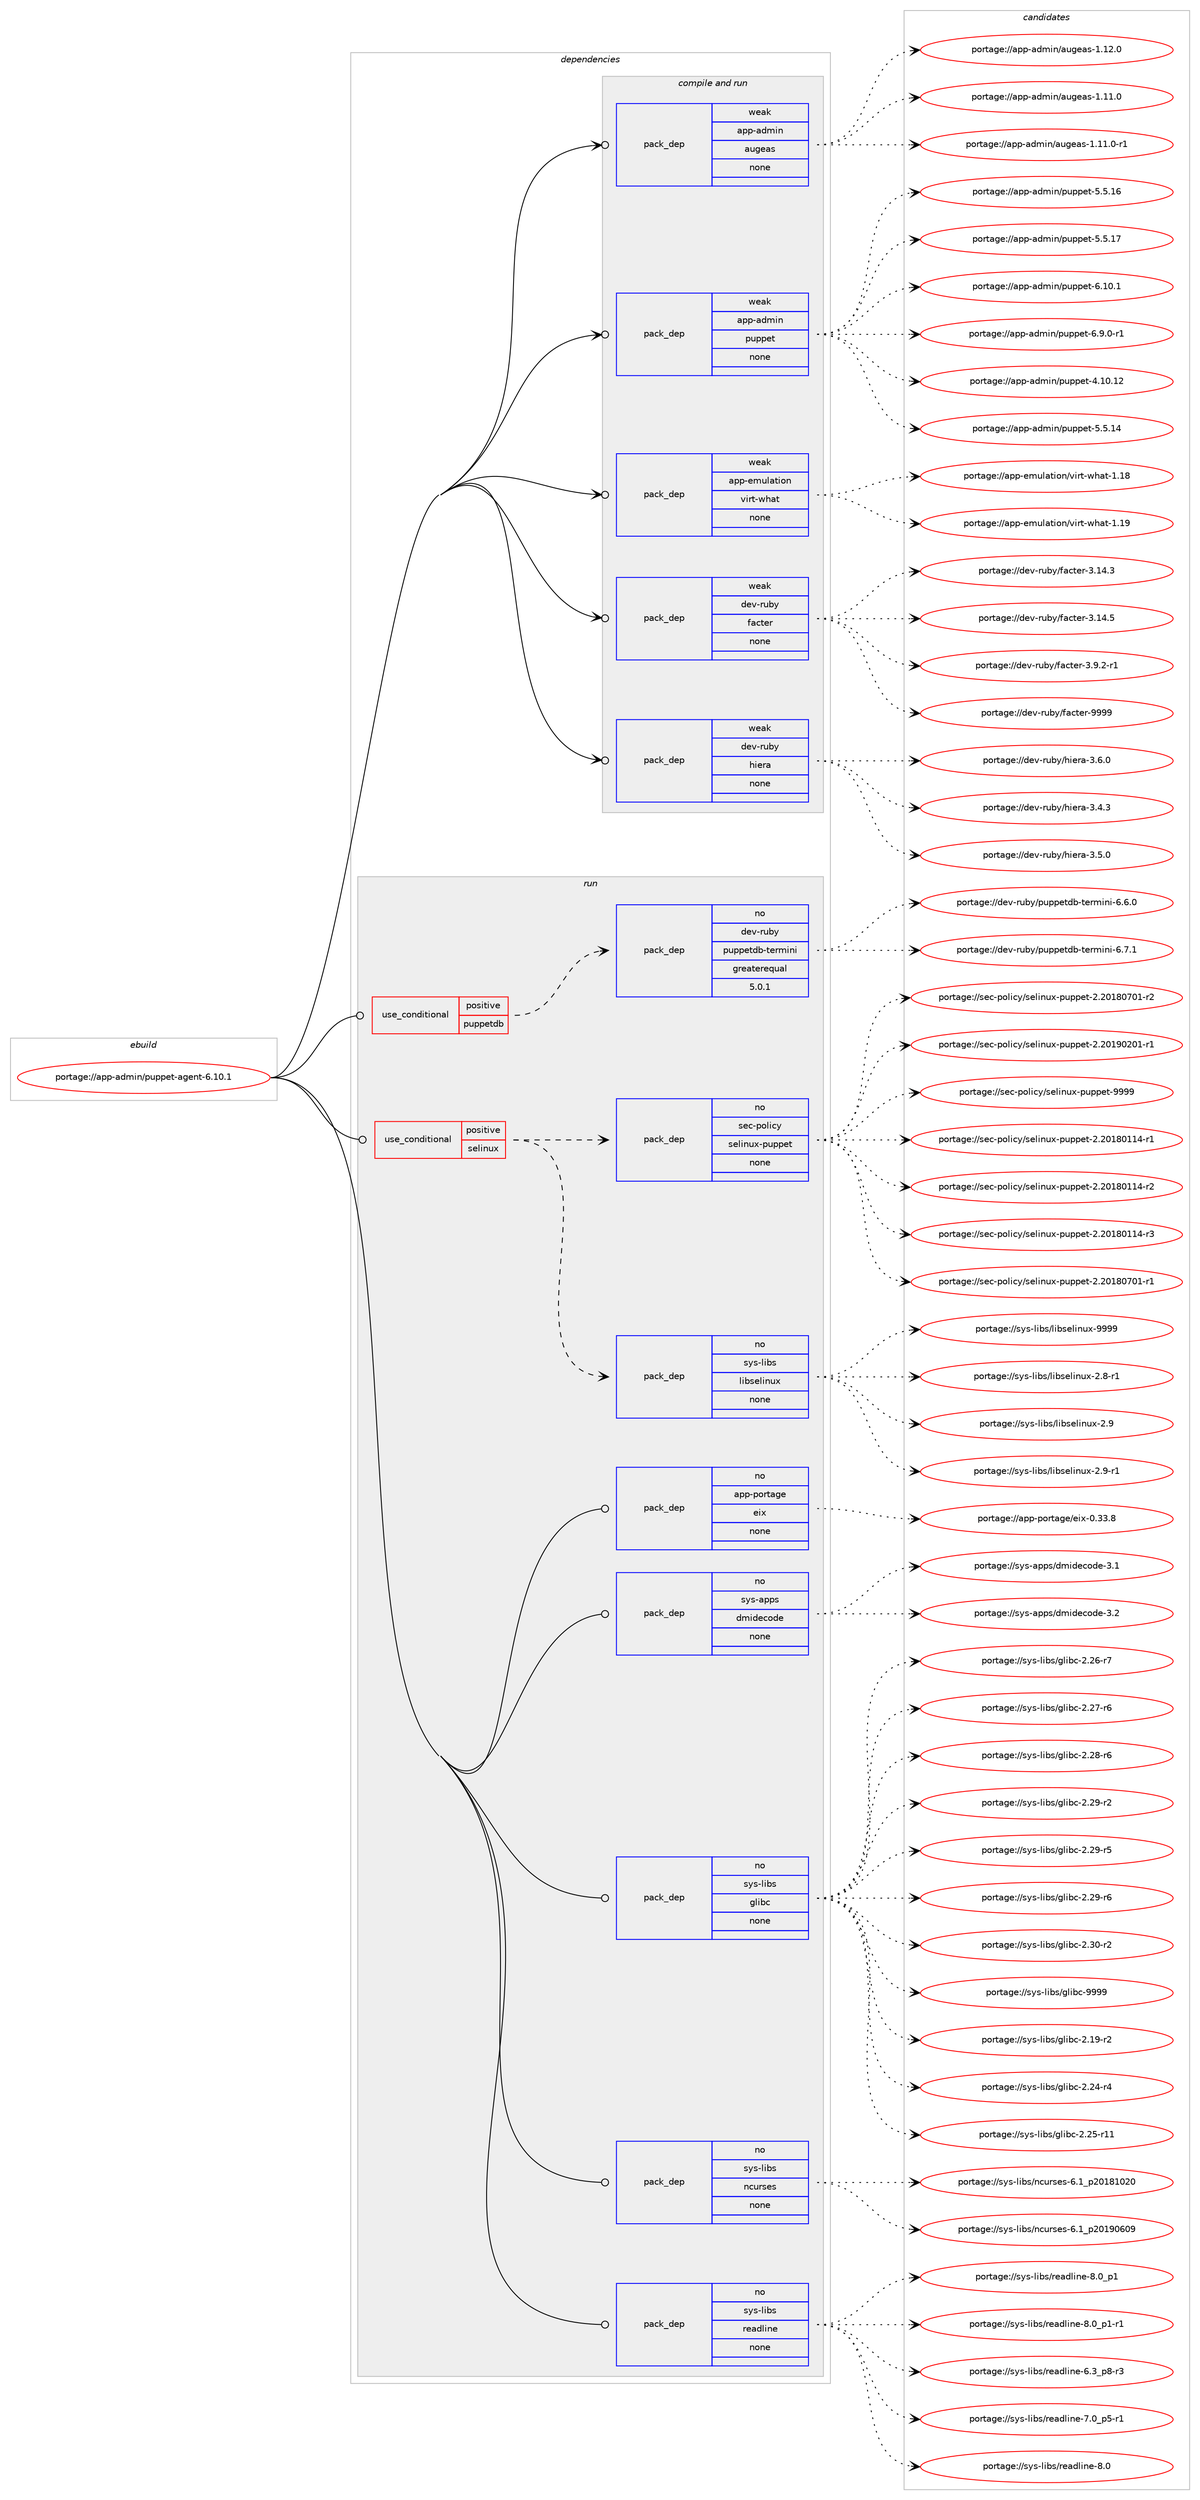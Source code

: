 digraph prolog {

# *************
# Graph options
# *************

newrank=true;
concentrate=true;
compound=true;
graph [rankdir=LR,fontname=Helvetica,fontsize=10,ranksep=1.5];#, ranksep=2.5, nodesep=0.2];
edge  [arrowhead=vee];
node  [fontname=Helvetica,fontsize=10];

# **********
# The ebuild
# **********

subgraph cluster_leftcol {
color=gray;
label=<<i>ebuild</i>>;
id [label="portage://app-admin/puppet-agent-6.10.1", color=red, width=4, href="../app-admin/puppet-agent-6.10.1.svg"];
}

# ****************
# The dependencies
# ****************

subgraph cluster_midcol {
color=gray;
label=<<i>dependencies</i>>;
subgraph cluster_compile {
fillcolor="#eeeeee";
style=filled;
label=<<i>compile</i>>;
}
subgraph cluster_compileandrun {
fillcolor="#eeeeee";
style=filled;
label=<<i>compile and run</i>>;
subgraph pack3718 {
dependency4948 [label=<<TABLE BORDER="0" CELLBORDER="1" CELLSPACING="0" CELLPADDING="4" WIDTH="220"><TR><TD ROWSPAN="6" CELLPADDING="30">pack_dep</TD></TR><TR><TD WIDTH="110">weak</TD></TR><TR><TD>app-admin</TD></TR><TR><TD>augeas</TD></TR><TR><TD>none</TD></TR><TR><TD></TD></TR></TABLE>>, shape=none, color=blue];
}
id:e -> dependency4948:w [weight=20,style="solid",arrowhead="odotvee"];
subgraph pack3719 {
dependency4949 [label=<<TABLE BORDER="0" CELLBORDER="1" CELLSPACING="0" CELLPADDING="4" WIDTH="220"><TR><TD ROWSPAN="6" CELLPADDING="30">pack_dep</TD></TR><TR><TD WIDTH="110">weak</TD></TR><TR><TD>app-admin</TD></TR><TR><TD>puppet</TD></TR><TR><TD>none</TD></TR><TR><TD></TD></TR></TABLE>>, shape=none, color=blue];
}
id:e -> dependency4949:w [weight=20,style="solid",arrowhead="odotvee"];
subgraph pack3720 {
dependency4950 [label=<<TABLE BORDER="0" CELLBORDER="1" CELLSPACING="0" CELLPADDING="4" WIDTH="220"><TR><TD ROWSPAN="6" CELLPADDING="30">pack_dep</TD></TR><TR><TD WIDTH="110">weak</TD></TR><TR><TD>app-emulation</TD></TR><TR><TD>virt-what</TD></TR><TR><TD>none</TD></TR><TR><TD></TD></TR></TABLE>>, shape=none, color=blue];
}
id:e -> dependency4950:w [weight=20,style="solid",arrowhead="odotvee"];
subgraph pack3721 {
dependency4951 [label=<<TABLE BORDER="0" CELLBORDER="1" CELLSPACING="0" CELLPADDING="4" WIDTH="220"><TR><TD ROWSPAN="6" CELLPADDING="30">pack_dep</TD></TR><TR><TD WIDTH="110">weak</TD></TR><TR><TD>dev-ruby</TD></TR><TR><TD>facter</TD></TR><TR><TD>none</TD></TR><TR><TD></TD></TR></TABLE>>, shape=none, color=blue];
}
id:e -> dependency4951:w [weight=20,style="solid",arrowhead="odotvee"];
subgraph pack3722 {
dependency4952 [label=<<TABLE BORDER="0" CELLBORDER="1" CELLSPACING="0" CELLPADDING="4" WIDTH="220"><TR><TD ROWSPAN="6" CELLPADDING="30">pack_dep</TD></TR><TR><TD WIDTH="110">weak</TD></TR><TR><TD>dev-ruby</TD></TR><TR><TD>hiera</TD></TR><TR><TD>none</TD></TR><TR><TD></TD></TR></TABLE>>, shape=none, color=blue];
}
id:e -> dependency4952:w [weight=20,style="solid",arrowhead="odotvee"];
}
subgraph cluster_run {
fillcolor="#eeeeee";
style=filled;
label=<<i>run</i>>;
subgraph cond1143 {
dependency4953 [label=<<TABLE BORDER="0" CELLBORDER="1" CELLSPACING="0" CELLPADDING="4"><TR><TD ROWSPAN="3" CELLPADDING="10">use_conditional</TD></TR><TR><TD>positive</TD></TR><TR><TD>puppetdb</TD></TR></TABLE>>, shape=none, color=red];
subgraph pack3723 {
dependency4954 [label=<<TABLE BORDER="0" CELLBORDER="1" CELLSPACING="0" CELLPADDING="4" WIDTH="220"><TR><TD ROWSPAN="6" CELLPADDING="30">pack_dep</TD></TR><TR><TD WIDTH="110">no</TD></TR><TR><TD>dev-ruby</TD></TR><TR><TD>puppetdb-termini</TD></TR><TR><TD>greaterequal</TD></TR><TR><TD>5.0.1</TD></TR></TABLE>>, shape=none, color=blue];
}
dependency4953:e -> dependency4954:w [weight=20,style="dashed",arrowhead="vee"];
}
id:e -> dependency4953:w [weight=20,style="solid",arrowhead="odot"];
subgraph cond1144 {
dependency4955 [label=<<TABLE BORDER="0" CELLBORDER="1" CELLSPACING="0" CELLPADDING="4"><TR><TD ROWSPAN="3" CELLPADDING="10">use_conditional</TD></TR><TR><TD>positive</TD></TR><TR><TD>selinux</TD></TR></TABLE>>, shape=none, color=red];
subgraph pack3724 {
dependency4956 [label=<<TABLE BORDER="0" CELLBORDER="1" CELLSPACING="0" CELLPADDING="4" WIDTH="220"><TR><TD ROWSPAN="6" CELLPADDING="30">pack_dep</TD></TR><TR><TD WIDTH="110">no</TD></TR><TR><TD>sys-libs</TD></TR><TR><TD>libselinux</TD></TR><TR><TD>none</TD></TR><TR><TD></TD></TR></TABLE>>, shape=none, color=blue];
}
dependency4955:e -> dependency4956:w [weight=20,style="dashed",arrowhead="vee"];
subgraph pack3725 {
dependency4957 [label=<<TABLE BORDER="0" CELLBORDER="1" CELLSPACING="0" CELLPADDING="4" WIDTH="220"><TR><TD ROWSPAN="6" CELLPADDING="30">pack_dep</TD></TR><TR><TD WIDTH="110">no</TD></TR><TR><TD>sec-policy</TD></TR><TR><TD>selinux-puppet</TD></TR><TR><TD>none</TD></TR><TR><TD></TD></TR></TABLE>>, shape=none, color=blue];
}
dependency4955:e -> dependency4957:w [weight=20,style="dashed",arrowhead="vee"];
}
id:e -> dependency4955:w [weight=20,style="solid",arrowhead="odot"];
subgraph pack3726 {
dependency4958 [label=<<TABLE BORDER="0" CELLBORDER="1" CELLSPACING="0" CELLPADDING="4" WIDTH="220"><TR><TD ROWSPAN="6" CELLPADDING="30">pack_dep</TD></TR><TR><TD WIDTH="110">no</TD></TR><TR><TD>app-portage</TD></TR><TR><TD>eix</TD></TR><TR><TD>none</TD></TR><TR><TD></TD></TR></TABLE>>, shape=none, color=blue];
}
id:e -> dependency4958:w [weight=20,style="solid",arrowhead="odot"];
subgraph pack3727 {
dependency4959 [label=<<TABLE BORDER="0" CELLBORDER="1" CELLSPACING="0" CELLPADDING="4" WIDTH="220"><TR><TD ROWSPAN="6" CELLPADDING="30">pack_dep</TD></TR><TR><TD WIDTH="110">no</TD></TR><TR><TD>sys-apps</TD></TR><TR><TD>dmidecode</TD></TR><TR><TD>none</TD></TR><TR><TD></TD></TR></TABLE>>, shape=none, color=blue];
}
id:e -> dependency4959:w [weight=20,style="solid",arrowhead="odot"];
subgraph pack3728 {
dependency4960 [label=<<TABLE BORDER="0" CELLBORDER="1" CELLSPACING="0" CELLPADDING="4" WIDTH="220"><TR><TD ROWSPAN="6" CELLPADDING="30">pack_dep</TD></TR><TR><TD WIDTH="110">no</TD></TR><TR><TD>sys-libs</TD></TR><TR><TD>glibc</TD></TR><TR><TD>none</TD></TR><TR><TD></TD></TR></TABLE>>, shape=none, color=blue];
}
id:e -> dependency4960:w [weight=20,style="solid",arrowhead="odot"];
subgraph pack3729 {
dependency4961 [label=<<TABLE BORDER="0" CELLBORDER="1" CELLSPACING="0" CELLPADDING="4" WIDTH="220"><TR><TD ROWSPAN="6" CELLPADDING="30">pack_dep</TD></TR><TR><TD WIDTH="110">no</TD></TR><TR><TD>sys-libs</TD></TR><TR><TD>ncurses</TD></TR><TR><TD>none</TD></TR><TR><TD></TD></TR></TABLE>>, shape=none, color=blue];
}
id:e -> dependency4961:w [weight=20,style="solid",arrowhead="odot"];
subgraph pack3730 {
dependency4962 [label=<<TABLE BORDER="0" CELLBORDER="1" CELLSPACING="0" CELLPADDING="4" WIDTH="220"><TR><TD ROWSPAN="6" CELLPADDING="30">pack_dep</TD></TR><TR><TD WIDTH="110">no</TD></TR><TR><TD>sys-libs</TD></TR><TR><TD>readline</TD></TR><TR><TD>none</TD></TR><TR><TD></TD></TR></TABLE>>, shape=none, color=blue];
}
id:e -> dependency4962:w [weight=20,style="solid",arrowhead="odot"];
}
}

# **************
# The candidates
# **************

subgraph cluster_choices {
rank=same;
color=gray;
label=<<i>candidates</i>>;

subgraph choice3718 {
color=black;
nodesep=1;
choiceportage97112112459710010910511047971171031019711545494649494648 [label="portage://app-admin/augeas-1.11.0", color=red, width=4,href="../app-admin/augeas-1.11.0.svg"];
choiceportage971121124597100109105110479711710310197115454946494946484511449 [label="portage://app-admin/augeas-1.11.0-r1", color=red, width=4,href="../app-admin/augeas-1.11.0-r1.svg"];
choiceportage97112112459710010910511047971171031019711545494649504648 [label="portage://app-admin/augeas-1.12.0", color=red, width=4,href="../app-admin/augeas-1.12.0.svg"];
dependency4948:e -> choiceportage97112112459710010910511047971171031019711545494649494648:w [style=dotted,weight="100"];
dependency4948:e -> choiceportage971121124597100109105110479711710310197115454946494946484511449:w [style=dotted,weight="100"];
dependency4948:e -> choiceportage97112112459710010910511047971171031019711545494649504648:w [style=dotted,weight="100"];
}
subgraph choice3719 {
color=black;
nodesep=1;
choiceportage971121124597100109105110471121171121121011164552464948464950 [label="portage://app-admin/puppet-4.10.12", color=red, width=4,href="../app-admin/puppet-4.10.12.svg"];
choiceportage9711211245971001091051104711211711211210111645534653464952 [label="portage://app-admin/puppet-5.5.14", color=red, width=4,href="../app-admin/puppet-5.5.14.svg"];
choiceportage9711211245971001091051104711211711211210111645534653464954 [label="portage://app-admin/puppet-5.5.16", color=red, width=4,href="../app-admin/puppet-5.5.16.svg"];
choiceportage9711211245971001091051104711211711211210111645534653464955 [label="portage://app-admin/puppet-5.5.17", color=red, width=4,href="../app-admin/puppet-5.5.17.svg"];
choiceportage9711211245971001091051104711211711211210111645544649484649 [label="portage://app-admin/puppet-6.10.1", color=red, width=4,href="../app-admin/puppet-6.10.1.svg"];
choiceportage971121124597100109105110471121171121121011164554465746484511449 [label="portage://app-admin/puppet-6.9.0-r1", color=red, width=4,href="../app-admin/puppet-6.9.0-r1.svg"];
dependency4949:e -> choiceportage971121124597100109105110471121171121121011164552464948464950:w [style=dotted,weight="100"];
dependency4949:e -> choiceportage9711211245971001091051104711211711211210111645534653464952:w [style=dotted,weight="100"];
dependency4949:e -> choiceportage9711211245971001091051104711211711211210111645534653464954:w [style=dotted,weight="100"];
dependency4949:e -> choiceportage9711211245971001091051104711211711211210111645534653464955:w [style=dotted,weight="100"];
dependency4949:e -> choiceportage9711211245971001091051104711211711211210111645544649484649:w [style=dotted,weight="100"];
dependency4949:e -> choiceportage971121124597100109105110471121171121121011164554465746484511449:w [style=dotted,weight="100"];
}
subgraph choice3720 {
color=black;
nodesep=1;
choiceportage9711211245101109117108971161051111104711810511411645119104971164549464956 [label="portage://app-emulation/virt-what-1.18", color=red, width=4,href="../app-emulation/virt-what-1.18.svg"];
choiceportage9711211245101109117108971161051111104711810511411645119104971164549464957 [label="portage://app-emulation/virt-what-1.19", color=red, width=4,href="../app-emulation/virt-what-1.19.svg"];
dependency4950:e -> choiceportage9711211245101109117108971161051111104711810511411645119104971164549464956:w [style=dotted,weight="100"];
dependency4950:e -> choiceportage9711211245101109117108971161051111104711810511411645119104971164549464957:w [style=dotted,weight="100"];
}
subgraph choice3721 {
color=black;
nodesep=1;
choiceportage100101118451141179812147102979911610111445514649524651 [label="portage://dev-ruby/facter-3.14.3", color=red, width=4,href="../dev-ruby/facter-3.14.3.svg"];
choiceportage100101118451141179812147102979911610111445514649524653 [label="portage://dev-ruby/facter-3.14.5", color=red, width=4,href="../dev-ruby/facter-3.14.5.svg"];
choiceportage10010111845114117981214710297991161011144551465746504511449 [label="portage://dev-ruby/facter-3.9.2-r1", color=red, width=4,href="../dev-ruby/facter-3.9.2-r1.svg"];
choiceportage10010111845114117981214710297991161011144557575757 [label="portage://dev-ruby/facter-9999", color=red, width=4,href="../dev-ruby/facter-9999.svg"];
dependency4951:e -> choiceportage100101118451141179812147102979911610111445514649524651:w [style=dotted,weight="100"];
dependency4951:e -> choiceportage100101118451141179812147102979911610111445514649524653:w [style=dotted,weight="100"];
dependency4951:e -> choiceportage10010111845114117981214710297991161011144551465746504511449:w [style=dotted,weight="100"];
dependency4951:e -> choiceportage10010111845114117981214710297991161011144557575757:w [style=dotted,weight="100"];
}
subgraph choice3722 {
color=black;
nodesep=1;
choiceportage10010111845114117981214710410510111497455146524651 [label="portage://dev-ruby/hiera-3.4.3", color=red, width=4,href="../dev-ruby/hiera-3.4.3.svg"];
choiceportage10010111845114117981214710410510111497455146534648 [label="portage://dev-ruby/hiera-3.5.0", color=red, width=4,href="../dev-ruby/hiera-3.5.0.svg"];
choiceportage10010111845114117981214710410510111497455146544648 [label="portage://dev-ruby/hiera-3.6.0", color=red, width=4,href="../dev-ruby/hiera-3.6.0.svg"];
dependency4952:e -> choiceportage10010111845114117981214710410510111497455146524651:w [style=dotted,weight="100"];
dependency4952:e -> choiceportage10010111845114117981214710410510111497455146534648:w [style=dotted,weight="100"];
dependency4952:e -> choiceportage10010111845114117981214710410510111497455146544648:w [style=dotted,weight="100"];
}
subgraph choice3723 {
color=black;
nodesep=1;
choiceportage1001011184511411798121471121171121121011161009845116101114109105110105455446544648 [label="portage://dev-ruby/puppetdb-termini-6.6.0", color=red, width=4,href="../dev-ruby/puppetdb-termini-6.6.0.svg"];
choiceportage1001011184511411798121471121171121121011161009845116101114109105110105455446554649 [label="portage://dev-ruby/puppetdb-termini-6.7.1", color=red, width=4,href="../dev-ruby/puppetdb-termini-6.7.1.svg"];
dependency4954:e -> choiceportage1001011184511411798121471121171121121011161009845116101114109105110105455446544648:w [style=dotted,weight="100"];
dependency4954:e -> choiceportage1001011184511411798121471121171121121011161009845116101114109105110105455446554649:w [style=dotted,weight="100"];
}
subgraph choice3724 {
color=black;
nodesep=1;
choiceportage11512111545108105981154710810598115101108105110117120455046564511449 [label="portage://sys-libs/libselinux-2.8-r1", color=red, width=4,href="../sys-libs/libselinux-2.8-r1.svg"];
choiceportage1151211154510810598115471081059811510110810511011712045504657 [label="portage://sys-libs/libselinux-2.9", color=red, width=4,href="../sys-libs/libselinux-2.9.svg"];
choiceportage11512111545108105981154710810598115101108105110117120455046574511449 [label="portage://sys-libs/libselinux-2.9-r1", color=red, width=4,href="../sys-libs/libselinux-2.9-r1.svg"];
choiceportage115121115451081059811547108105981151011081051101171204557575757 [label="portage://sys-libs/libselinux-9999", color=red, width=4,href="../sys-libs/libselinux-9999.svg"];
dependency4956:e -> choiceportage11512111545108105981154710810598115101108105110117120455046564511449:w [style=dotted,weight="100"];
dependency4956:e -> choiceportage1151211154510810598115471081059811510110810511011712045504657:w [style=dotted,weight="100"];
dependency4956:e -> choiceportage11512111545108105981154710810598115101108105110117120455046574511449:w [style=dotted,weight="100"];
dependency4956:e -> choiceportage115121115451081059811547108105981151011081051101171204557575757:w [style=dotted,weight="100"];
}
subgraph choice3725 {
color=black;
nodesep=1;
choiceportage115101994511211110810599121471151011081051101171204511211711211210111645504650484956484949524511449 [label="portage://sec-policy/selinux-puppet-2.20180114-r1", color=red, width=4,href="../sec-policy/selinux-puppet-2.20180114-r1.svg"];
choiceportage115101994511211110810599121471151011081051101171204511211711211210111645504650484956484949524511450 [label="portage://sec-policy/selinux-puppet-2.20180114-r2", color=red, width=4,href="../sec-policy/selinux-puppet-2.20180114-r2.svg"];
choiceportage115101994511211110810599121471151011081051101171204511211711211210111645504650484956484949524511451 [label="portage://sec-policy/selinux-puppet-2.20180114-r3", color=red, width=4,href="../sec-policy/selinux-puppet-2.20180114-r3.svg"];
choiceportage115101994511211110810599121471151011081051101171204511211711211210111645504650484956485548494511449 [label="portage://sec-policy/selinux-puppet-2.20180701-r1", color=red, width=4,href="../sec-policy/selinux-puppet-2.20180701-r1.svg"];
choiceportage115101994511211110810599121471151011081051101171204511211711211210111645504650484956485548494511450 [label="portage://sec-policy/selinux-puppet-2.20180701-r2", color=red, width=4,href="../sec-policy/selinux-puppet-2.20180701-r2.svg"];
choiceportage115101994511211110810599121471151011081051101171204511211711211210111645504650484957485048494511449 [label="portage://sec-policy/selinux-puppet-2.20190201-r1", color=red, width=4,href="../sec-policy/selinux-puppet-2.20190201-r1.svg"];
choiceportage11510199451121111081059912147115101108105110117120451121171121121011164557575757 [label="portage://sec-policy/selinux-puppet-9999", color=red, width=4,href="../sec-policy/selinux-puppet-9999.svg"];
dependency4957:e -> choiceportage115101994511211110810599121471151011081051101171204511211711211210111645504650484956484949524511449:w [style=dotted,weight="100"];
dependency4957:e -> choiceportage115101994511211110810599121471151011081051101171204511211711211210111645504650484956484949524511450:w [style=dotted,weight="100"];
dependency4957:e -> choiceportage115101994511211110810599121471151011081051101171204511211711211210111645504650484956484949524511451:w [style=dotted,weight="100"];
dependency4957:e -> choiceportage115101994511211110810599121471151011081051101171204511211711211210111645504650484956485548494511449:w [style=dotted,weight="100"];
dependency4957:e -> choiceportage115101994511211110810599121471151011081051101171204511211711211210111645504650484956485548494511450:w [style=dotted,weight="100"];
dependency4957:e -> choiceportage115101994511211110810599121471151011081051101171204511211711211210111645504650484957485048494511449:w [style=dotted,weight="100"];
dependency4957:e -> choiceportage11510199451121111081059912147115101108105110117120451121171121121011164557575757:w [style=dotted,weight="100"];
}
subgraph choice3726 {
color=black;
nodesep=1;
choiceportage9711211245112111114116971031014710110512045484651514656 [label="portage://app-portage/eix-0.33.8", color=red, width=4,href="../app-portage/eix-0.33.8.svg"];
dependency4958:e -> choiceportage9711211245112111114116971031014710110512045484651514656:w [style=dotted,weight="100"];
}
subgraph choice3727 {
color=black;
nodesep=1;
choiceportage1151211154597112112115471001091051001019911110010145514649 [label="portage://sys-apps/dmidecode-3.1", color=red, width=4,href="../sys-apps/dmidecode-3.1.svg"];
choiceportage1151211154597112112115471001091051001019911110010145514650 [label="portage://sys-apps/dmidecode-3.2", color=red, width=4,href="../sys-apps/dmidecode-3.2.svg"];
dependency4959:e -> choiceportage1151211154597112112115471001091051001019911110010145514649:w [style=dotted,weight="100"];
dependency4959:e -> choiceportage1151211154597112112115471001091051001019911110010145514650:w [style=dotted,weight="100"];
}
subgraph choice3728 {
color=black;
nodesep=1;
choiceportage115121115451081059811547103108105989945504649574511450 [label="portage://sys-libs/glibc-2.19-r2", color=red, width=4,href="../sys-libs/glibc-2.19-r2.svg"];
choiceportage115121115451081059811547103108105989945504650524511452 [label="portage://sys-libs/glibc-2.24-r4", color=red, width=4,href="../sys-libs/glibc-2.24-r4.svg"];
choiceportage11512111545108105981154710310810598994550465053451144949 [label="portage://sys-libs/glibc-2.25-r11", color=red, width=4,href="../sys-libs/glibc-2.25-r11.svg"];
choiceportage115121115451081059811547103108105989945504650544511455 [label="portage://sys-libs/glibc-2.26-r7", color=red, width=4,href="../sys-libs/glibc-2.26-r7.svg"];
choiceportage115121115451081059811547103108105989945504650554511454 [label="portage://sys-libs/glibc-2.27-r6", color=red, width=4,href="../sys-libs/glibc-2.27-r6.svg"];
choiceportage115121115451081059811547103108105989945504650564511454 [label="portage://sys-libs/glibc-2.28-r6", color=red, width=4,href="../sys-libs/glibc-2.28-r6.svg"];
choiceportage115121115451081059811547103108105989945504650574511450 [label="portage://sys-libs/glibc-2.29-r2", color=red, width=4,href="../sys-libs/glibc-2.29-r2.svg"];
choiceportage115121115451081059811547103108105989945504650574511453 [label="portage://sys-libs/glibc-2.29-r5", color=red, width=4,href="../sys-libs/glibc-2.29-r5.svg"];
choiceportage115121115451081059811547103108105989945504650574511454 [label="portage://sys-libs/glibc-2.29-r6", color=red, width=4,href="../sys-libs/glibc-2.29-r6.svg"];
choiceportage115121115451081059811547103108105989945504651484511450 [label="portage://sys-libs/glibc-2.30-r2", color=red, width=4,href="../sys-libs/glibc-2.30-r2.svg"];
choiceportage11512111545108105981154710310810598994557575757 [label="portage://sys-libs/glibc-9999", color=red, width=4,href="../sys-libs/glibc-9999.svg"];
dependency4960:e -> choiceportage115121115451081059811547103108105989945504649574511450:w [style=dotted,weight="100"];
dependency4960:e -> choiceportage115121115451081059811547103108105989945504650524511452:w [style=dotted,weight="100"];
dependency4960:e -> choiceportage11512111545108105981154710310810598994550465053451144949:w [style=dotted,weight="100"];
dependency4960:e -> choiceportage115121115451081059811547103108105989945504650544511455:w [style=dotted,weight="100"];
dependency4960:e -> choiceportage115121115451081059811547103108105989945504650554511454:w [style=dotted,weight="100"];
dependency4960:e -> choiceportage115121115451081059811547103108105989945504650564511454:w [style=dotted,weight="100"];
dependency4960:e -> choiceportage115121115451081059811547103108105989945504650574511450:w [style=dotted,weight="100"];
dependency4960:e -> choiceportage115121115451081059811547103108105989945504650574511453:w [style=dotted,weight="100"];
dependency4960:e -> choiceportage115121115451081059811547103108105989945504650574511454:w [style=dotted,weight="100"];
dependency4960:e -> choiceportage115121115451081059811547103108105989945504651484511450:w [style=dotted,weight="100"];
dependency4960:e -> choiceportage11512111545108105981154710310810598994557575757:w [style=dotted,weight="100"];
}
subgraph choice3729 {
color=black;
nodesep=1;
choiceportage1151211154510810598115471109911711411510111545544649951125048495649485048 [label="portage://sys-libs/ncurses-6.1_p20181020", color=red, width=4,href="../sys-libs/ncurses-6.1_p20181020.svg"];
choiceportage1151211154510810598115471109911711411510111545544649951125048495748544857 [label="portage://sys-libs/ncurses-6.1_p20190609", color=red, width=4,href="../sys-libs/ncurses-6.1_p20190609.svg"];
dependency4961:e -> choiceportage1151211154510810598115471109911711411510111545544649951125048495649485048:w [style=dotted,weight="100"];
dependency4961:e -> choiceportage1151211154510810598115471109911711411510111545544649951125048495748544857:w [style=dotted,weight="100"];
}
subgraph choice3730 {
color=black;
nodesep=1;
choiceportage115121115451081059811547114101971001081051101014554465195112564511451 [label="portage://sys-libs/readline-6.3_p8-r3", color=red, width=4,href="../sys-libs/readline-6.3_p8-r3.svg"];
choiceportage115121115451081059811547114101971001081051101014555464895112534511449 [label="portage://sys-libs/readline-7.0_p5-r1", color=red, width=4,href="../sys-libs/readline-7.0_p5-r1.svg"];
choiceportage1151211154510810598115471141019710010810511010145564648 [label="portage://sys-libs/readline-8.0", color=red, width=4,href="../sys-libs/readline-8.0.svg"];
choiceportage11512111545108105981154711410197100108105110101455646489511249 [label="portage://sys-libs/readline-8.0_p1", color=red, width=4,href="../sys-libs/readline-8.0_p1.svg"];
choiceportage115121115451081059811547114101971001081051101014556464895112494511449 [label="portage://sys-libs/readline-8.0_p1-r1", color=red, width=4,href="../sys-libs/readline-8.0_p1-r1.svg"];
dependency4962:e -> choiceportage115121115451081059811547114101971001081051101014554465195112564511451:w [style=dotted,weight="100"];
dependency4962:e -> choiceportage115121115451081059811547114101971001081051101014555464895112534511449:w [style=dotted,weight="100"];
dependency4962:e -> choiceportage1151211154510810598115471141019710010810511010145564648:w [style=dotted,weight="100"];
dependency4962:e -> choiceportage11512111545108105981154711410197100108105110101455646489511249:w [style=dotted,weight="100"];
dependency4962:e -> choiceportage115121115451081059811547114101971001081051101014556464895112494511449:w [style=dotted,weight="100"];
}
}

}

